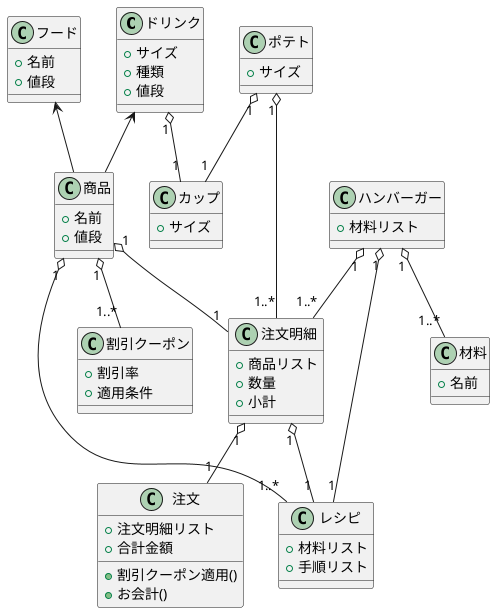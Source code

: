 @startuml

class ドリンク {
    +サイズ
    +種類
    +値段
}

class フード {
    +名前
    +値段
}

class 商品 {
    +名前
    +値段
}

class 注文明細 {
    +商品リスト
    +数量
    +小計
}

class 注文 {
    +注文明細リスト
    +合計金額
    +割引クーポン適用()
    +お会計()
}

class カップ {
    +サイズ
}

class 材料 {
    +名前
}

class ハンバーガー {
    +材料リスト
}

class 割引クーポン {
    +割引率
    +適用条件
}

class レシピ {
    +材料リスト
    +手順リスト
}

class ポテト {
    +サイズ
}

ドリンク <-- 商品
フード <-- 商品
商品 "1" o-- "1" 注文明細
注文明細 "1" o-- "1" 注文
ドリンク "1" o-- "1" カップ
ハンバーガー "1" o-- "1..*" 材料
ポテト "1" o-- "1" カップ
商品 "1" o-- "1..*" レシピ
ハンバーガー "1" o-- "1" レシピ
注文明細 "1" o-- "1" レシピ
商品 "1" o-- "1..*" 割引クーポン
ハンバーガー "1" o-- "1..*" 注文明細
ポテト "1" o-- "1..*" 注文明細

@enduml
